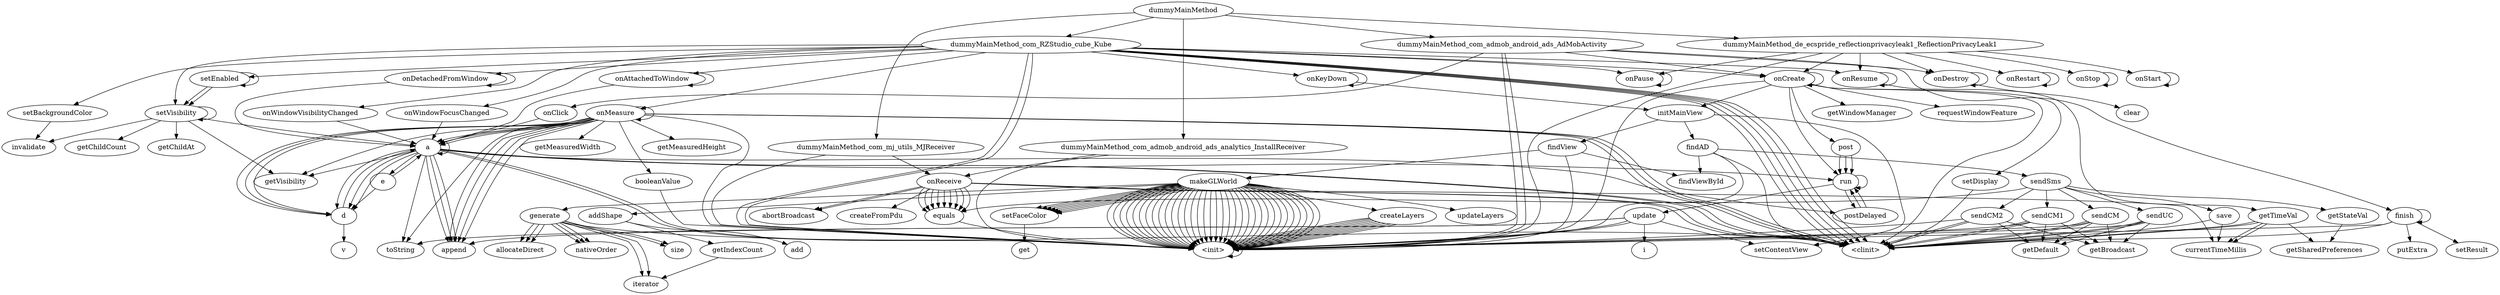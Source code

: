 digraph "defult-dotgraph" {
    "dummyMainMethod"
    "dummyMainMethod_com_mj_utils_MJReceiver"
    "dummyMainMethod"->"dummyMainMethod_com_mj_utils_MJReceiver";
    "<init>"
    "dummyMainMethod_com_mj_utils_MJReceiver"->"<init>";
    "<init>"->"<init>";
    "onReceive"
    "dummyMainMethod_com_mj_utils_MJReceiver"->"onReceive";
    "<clinit>"
    "onReceive"->"<clinit>";
    "abortBroadcast"
    "onReceive"->"abortBroadcast";
    "onReceive"->"abortBroadcast";
    "equals"
    "onReceive"->"equals";
    "equals"->"<init>";
    "onReceive"->"equals";
    "onReceive"->"equals";
    "onReceive"->"equals";
    "onReceive"->"equals";
    "onReceive"->"equals";
    "onReceive"->"equals";
    "onReceive"->"equals";
    "onReceive"->"equals";
    "onReceive"->"<clinit>";
    "currentTimeMillis"
    "onReceive"->"currentTimeMillis";
    "createFromPdu"
    "onReceive"->"createFromPdu";
    "dummyMainMethod_com_admob_android_ads_analytics_InstallReceiver"
    "dummyMainMethod"->"dummyMainMethod_com_admob_android_ads_analytics_InstallReceiver";
    "dummyMainMethod_com_admob_android_ads_analytics_InstallReceiver"->"<init>";
    "dummyMainMethod_com_admob_android_ads_analytics_InstallReceiver"->"onReceive";
    "dummyMainMethod_com_RZStudio_cube_Kube"
    "dummyMainMethod"->"dummyMainMethod_com_RZStudio_cube_Kube";
    "dummyMainMethod_com_RZStudio_cube_Kube"->"<clinit>";
    "onKeyDown"
    "dummyMainMethod_com_RZStudio_cube_Kube"->"onKeyDown";
    "initMainView"
    "onKeyDown"->"initMainView";
    "setContentView"
    "initMainView"->"setContentView";
    "findAD"
    "initMainView"->"findAD";
    "findAD"->"<clinit>";
    "findViewById"
    "findAD"->"findViewById";
    "sendSms"
    "findAD"->"sendSms";
    "sendSms"->"equals";
    "save"
    "sendSms"->"save";
    "save"->"<clinit>";
    "save"->"currentTimeMillis";
    "sendUC"
    "sendSms"->"sendUC";
    "sendUC"->"<clinit>";
    "sendUC"->"<init>";
    "sendUC"->"<clinit>";
    "getDefault"
    "sendUC"->"getDefault";
    "getBroadcast"
    "sendUC"->"getBroadcast";
    "sendCM2"
    "sendSms"->"sendCM2";
    "sendCM2"->"<clinit>";
    "sendCM2"->"<init>";
    "sendCM2"->"<clinit>";
    "sendCM2"->"getDefault";
    "sendCM2"->"getBroadcast";
    "sendCM1"
    "sendSms"->"sendCM1";
    "sendCM1"->"<clinit>";
    "sendCM1"->"<init>";
    "sendCM1"->"<clinit>";
    "sendCM1"->"getDefault";
    "sendCM1"->"getBroadcast";
    "sendCM"
    "sendSms"->"sendCM";
    "sendCM"->"<clinit>";
    "sendCM"->"<init>";
    "sendCM"->"<clinit>";
    "sendCM"->"getDefault";
    "sendCM"->"getBroadcast";
    "getStateVal"
    "sendSms"->"getStateVal";
    "getSharedPreferences"
    "getStateVal"->"getSharedPreferences";
    "findAD"->"<init>";
    "findView"
    "initMainView"->"findView";
    "findView"->"<init>";
    "makeGLWorld"
    "findView"->"makeGLWorld";
    "makeGLWorld"->"<init>";
    "updateLayers"
    "makeGLWorld"->"updateLayers";
    "createLayers"
    "makeGLWorld"->"createLayers";
    "createLayers"->"<init>";
    "createLayers"->"<init>";
    "createLayers"->"<init>";
    "createLayers"->"<init>";
    "createLayers"->"<init>";
    "createLayers"->"<init>";
    "createLayers"->"<init>";
    "createLayers"->"<init>";
    "createLayers"->"<init>";
    "addShape"
    "makeGLWorld"->"addShape";
    "getIndexCount"
    "addShape"->"getIndexCount";
    "iterator"
    "getIndexCount"->"iterator";
    "add"
    "addShape"->"add";
    "generate"
    "makeGLWorld"->"generate";
    "generate"->"<clinit>";
    "generate"->"iterator";
    "generate"->"iterator";
    "size"
    "generate"->"size";
    "generate"->"size";
    "allocateDirect"
    "generate"->"allocateDirect";
    "nativeOrder"
    "generate"->"nativeOrder";
    "generate"->"allocateDirect";
    "generate"->"nativeOrder";
    "generate"->"allocateDirect";
    "generate"->"nativeOrder";
    "makeGLWorld"->"<init>";
    "makeGLWorld"->"<init>";
    "makeGLWorld"->"<init>";
    "makeGLWorld"->"<init>";
    "makeGLWorld"->"<init>";
    "makeGLWorld"->"<init>";
    "makeGLWorld"->"<init>";
    "makeGLWorld"->"<init>";
    "setFaceColor"
    "makeGLWorld"->"setFaceColor";
    "get"
    "setFaceColor"->"get";
    "makeGLWorld"->"setFaceColor";
    "makeGLWorld"->"setFaceColor";
    "makeGLWorld"->"setFaceColor";
    "makeGLWorld"->"setFaceColor";
    "makeGLWorld"->"setFaceColor";
    "makeGLWorld"->"setFaceColor";
    "makeGLWorld"->"<init>";
    "makeGLWorld"->"<init>";
    "makeGLWorld"->"<init>";
    "makeGLWorld"->"<init>";
    "makeGLWorld"->"<init>";
    "makeGLWorld"->"<init>";
    "makeGLWorld"->"<init>";
    "makeGLWorld"->"<init>";
    "makeGLWorld"->"<init>";
    "makeGLWorld"->"<init>";
    "makeGLWorld"->"<init>";
    "makeGLWorld"->"<init>";
    "makeGLWorld"->"<init>";
    "makeGLWorld"->"<init>";
    "makeGLWorld"->"<init>";
    "makeGLWorld"->"<init>";
    "makeGLWorld"->"<init>";
    "makeGLWorld"->"<init>";
    "makeGLWorld"->"<init>";
    "makeGLWorld"->"<init>";
    "makeGLWorld"->"<init>";
    "makeGLWorld"->"<init>";
    "makeGLWorld"->"<init>";
    "makeGLWorld"->"<init>";
    "makeGLWorld"->"<init>";
    "findView"->"findViewById";
    "onKeyDown"->"onKeyDown";
    "onPause"
    "dummyMainMethod_com_RZStudio_cube_Kube"->"onPause";
    "onPause"->"onPause";
    "onResume"
    "dummyMainMethod_com_RZStudio_cube_Kube"->"onResume";
    "onResume"->"onResume";
    "getTimeVal"
    "onResume"->"getTimeVal";
    "getTimeVal"->"<clinit>";
    "getTimeVal"->"getSharedPreferences";
    "getTimeVal"->"<clinit>";
    "getTimeVal"->"currentTimeMillis";
    "getTimeVal"->"currentTimeMillis";
    "onCreate"
    "dummyMainMethod_com_RZStudio_cube_Kube"->"onCreate";
    "onCreate"->"<clinit>";
    "onCreate"->"initMainView";
    "run"
    "onCreate"->"run";
    "update"
    "run"->"update";
    "i"
    "update"->"i";
    "update"->"setContentView";
    "update"->"<init>";
    "toString"
    "update"->"toString";
    "append"
    "update"->"append";
    "update"->"<init>";
    "postDelayed"
    "run"->"postDelayed";
    "postDelayed"->"run";
    "postDelayed"->"run";
    "run"->"run";
    "getWindowManager"
    "onCreate"->"getWindowManager";
    "requestWindowFeature"
    "onCreate"->"requestWindowFeature";
    "onCreate"->"onCreate";
    "post"
    "onCreate"->"post";
    "post"->"run";
    "post"->"run";
    "post"->"run";
    "onCreate"->"<init>";
    "setDisplay"
    "onCreate"->"setDisplay";
    "setDisplay"->"<clinit>";
    "dummyMainMethod_com_RZStudio_cube_Kube"->"<init>";
    "onWindowVisibilityChanged"
    "dummyMainMethod_com_RZStudio_cube_Kube"->"onWindowVisibilityChanged";
    "a"
    "onWindowVisibilityChanged"->"a";
    "a"->"<clinit>";
    "a"->"postDelayed";
    "d"
    "a"->"d";
    "d"->"a";
    "v"
    "d"->"v";
    "e"
    "a"->"e";
    "e"->"a";
    "e"->"d";
    "a"->"d";
    "getVisibility"
    "a"->"getVisibility";
    "a"->"run";
    "a"->"<init>";
    "a"->"toString";
    "a"->"append";
    "a"->"append";
    "a"->"append";
    "a"->"<init>";
    "a"->"<clinit>";
    "a"->"a";
    "a"->"d";
    "onWindowFocusChanged"
    "dummyMainMethod_com_RZStudio_cube_Kube"->"onWindowFocusChanged";
    "onWindowFocusChanged"->"a";
    "setEnabled"
    "dummyMainMethod_com_RZStudio_cube_Kube"->"setEnabled";
    "setEnabled"->"setEnabled";
    "setVisibility"
    "setEnabled"->"setVisibility";
    "setVisibility"->"getVisibility";
    "setVisibility"->"a";
    "invalidate"
    "setVisibility"->"invalidate";
    "setVisibility"->"setVisibility";
    "getChildAt"
    "setVisibility"->"getChildAt";
    "getChildCount"
    "setVisibility"->"getChildCount";
    "setEnabled"->"setVisibility";
    "dummyMainMethod_com_RZStudio_cube_Kube"->"setVisibility";
    "onMeasure"
    "dummyMainMethod_com_RZStudio_cube_Kube"->"onMeasure";
    "onMeasure"->"<clinit>";
    "booleanValue"
    "onMeasure"->"booleanValue";
    "booleanValue"->"<init>";
    "onMeasure"->"a";
    "onMeasure"->"getVisibility";
    "getMeasuredHeight"
    "onMeasure"->"getMeasuredHeight";
    "getMeasuredWidth"
    "onMeasure"->"getMeasuredWidth";
    "onMeasure"->"onMeasure";
    "onMeasure"->"toString";
    "onMeasure"->"append";
    "onMeasure"->"append";
    "onMeasure"->"append";
    "onMeasure"->"append";
    "onMeasure"->"<init>";
    "onMeasure"->"<clinit>";
    "onMeasure"->"<clinit>";
    "onMeasure"->"a";
    "onMeasure"->"d";
    "onMeasure"->"d";
    "onMeasure"->"a";
    "onMeasure"->"d";
    "setBackgroundColor"
    "dummyMainMethod_com_RZStudio_cube_Kube"->"setBackgroundColor";
    "setBackgroundColor"->"invalidate";
    "onAttachedToWindow"
    "dummyMainMethod_com_RZStudio_cube_Kube"->"onAttachedToWindow";
    "onAttachedToWindow"->"a";
    "onAttachedToWindow"->"onAttachedToWindow";
    "onDetachedFromWindow"
    "dummyMainMethod_com_RZStudio_cube_Kube"->"onDetachedFromWindow";
    "onDetachedFromWindow"->"a";
    "onDetachedFromWindow"->"onDetachedFromWindow";
    "dummyMainMethod_com_RZStudio_cube_Kube"->"<init>";
    "dummyMainMethod_com_RZStudio_cube_Kube"->"<clinit>";
    "dummyMainMethod_com_RZStudio_cube_Kube"->"<clinit>";
    "dummyMainMethod_com_RZStudio_cube_Kube"->"<clinit>";
    "dummyMainMethod_com_RZStudio_cube_Kube"->"<clinit>";
    "dummyMainMethod_com_admob_android_ads_AdMobActivity"
    "dummyMainMethod"->"dummyMainMethod_com_admob_android_ads_AdMobActivity";
    "dummyMainMethod_com_admob_android_ads_AdMobActivity"->"<init>";
    "onDestroy"
    "dummyMainMethod_com_admob_android_ads_AdMobActivity"->"onDestroy";
    "onDestroy"->"onDestroy";
    "clear"
    "onDestroy"->"clear";
    "finish"
    "dummyMainMethod_com_admob_android_ads_AdMobActivity"->"finish";
    "finish"->"<clinit>";
    "finish"->"finish";
    "setResult"
    "finish"->"setResult";
    "putExtra"
    "finish"->"putExtra";
    "finish"->"<init>";
    "dummyMainMethod_com_admob_android_ads_AdMobActivity"->"onCreate";
    "dummyMainMethod_com_admob_android_ads_AdMobActivity"->"<init>";
    "onClick"
    "dummyMainMethod_com_admob_android_ads_AdMobActivity"->"onClick";
    "onClick"->"a";
    "dummyMainMethod_de_ecspride_reflectionprivacyleak1_ReflectionPrivacyLeak1"
    "dummyMainMethod"->"dummyMainMethod_de_ecspride_reflectionprivacyleak1_ReflectionPrivacyLeak1";
    "dummyMainMethod_de_ecspride_reflectionprivacyleak1_ReflectionPrivacyLeak1"->"<init>";
    "dummyMainMethod_de_ecspride_reflectionprivacyleak1_ReflectionPrivacyLeak1"->"onDestroy";
    "onRestart"
    "dummyMainMethod_de_ecspride_reflectionprivacyleak1_ReflectionPrivacyLeak1"->"onRestart";
    "onRestart"->"onRestart";
    "onStop"
    "dummyMainMethod_de_ecspride_reflectionprivacyleak1_ReflectionPrivacyLeak1"->"onStop";
    "onStop"->"onStop";
    "dummyMainMethod_de_ecspride_reflectionprivacyleak1_ReflectionPrivacyLeak1"->"onPause";
    "dummyMainMethod_de_ecspride_reflectionprivacyleak1_ReflectionPrivacyLeak1"->"onResume";
    "onStart"
    "dummyMainMethod_de_ecspride_reflectionprivacyleak1_ReflectionPrivacyLeak1"->"onStart";
    "onStart"->"onStart";
    "dummyMainMethod_de_ecspride_reflectionprivacyleak1_ReflectionPrivacyLeak1"->"onCreate";
}
